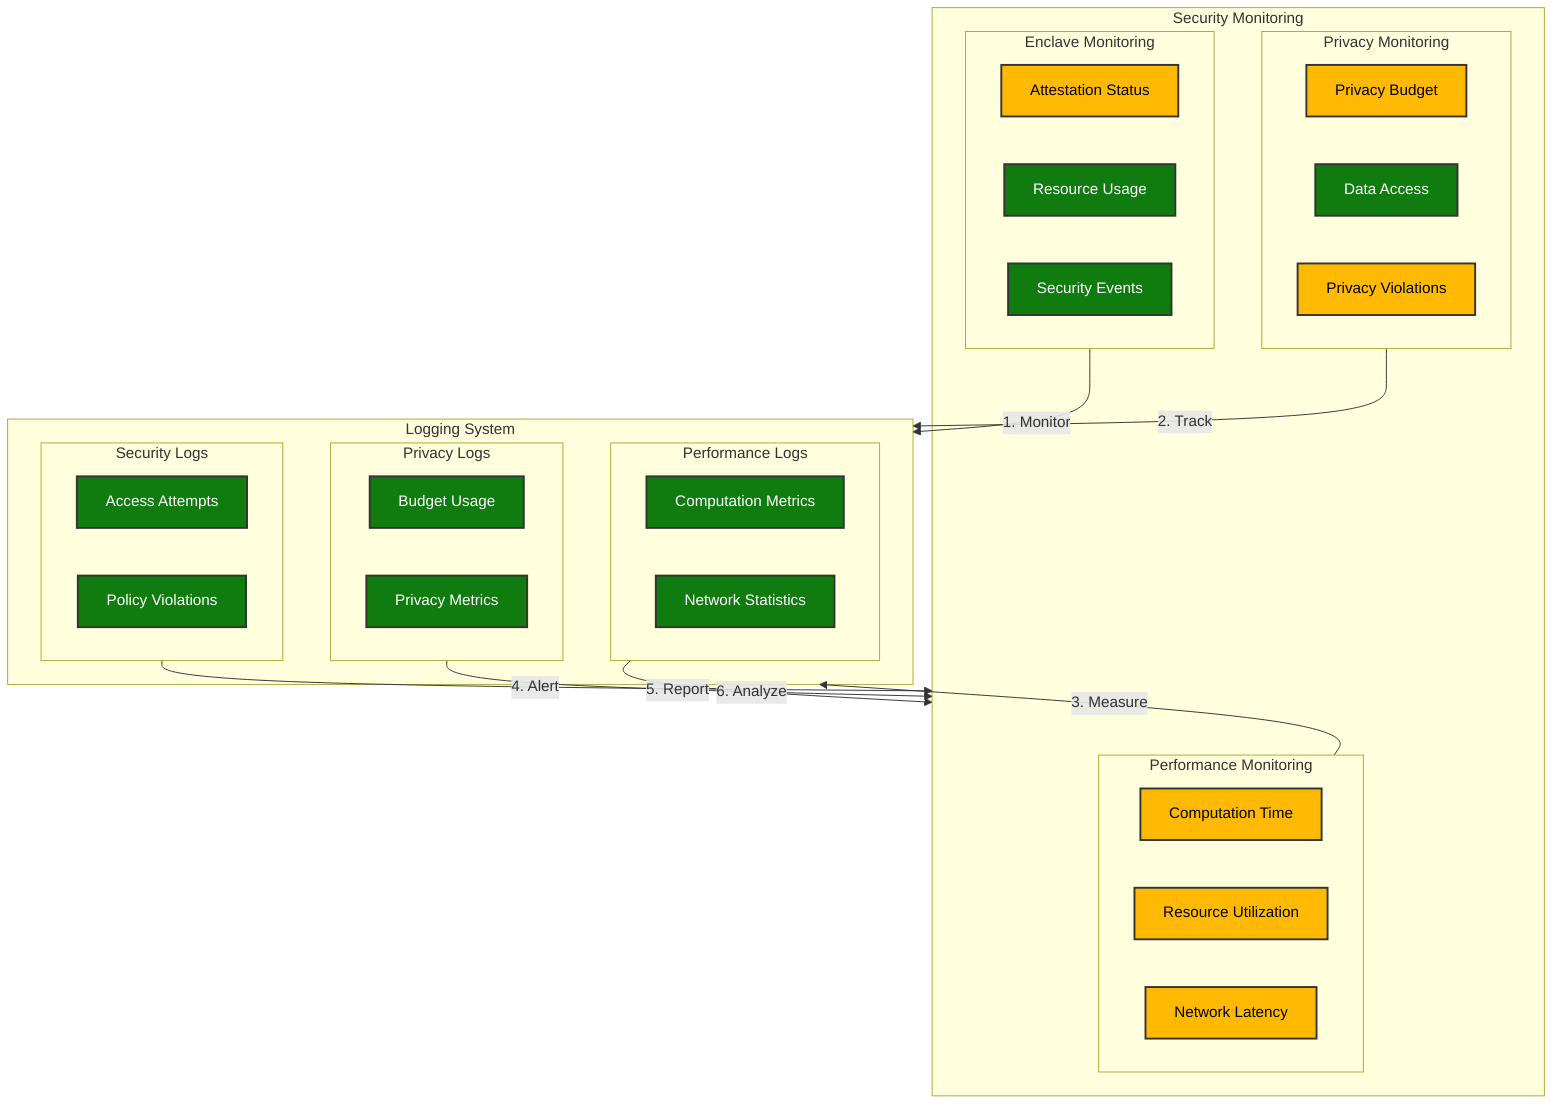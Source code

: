 flowchart TB
    subgraph Monitoring["Security Monitoring"]
        subgraph EnclaveMonitor["Enclave Monitoring"]
            AttestStatus[Attestation Status]
            ResourceUsage[Resource Usage]
            SecurityEvents[Security Events]
        end

        subgraph PrivacyMonitor["Privacy Monitoring"]
            BudgetTracking[Privacy Budget]
            DataAccess[Data Access]
            PrivacyViolations[Privacy Violations]
        end

        subgraph PerfMonitor["Performance Monitoring"]
            CompTime[Computation Time]
            ResourceUtil[Resource Utilization]
            NetworkLatency[Network Latency]
        end
    end

    subgraph Logging["Logging System"]
        subgraph SecurityLogs["Security Logs"]
            AccessAttempts[Access Attempts]
            SecurityEvents[Security Events]
            PolicyViolations[Policy Violations]
        end

        subgraph PrivacyLogs["Privacy Logs"]
            BudgetUsage[Budget Usage]
            DataAccess[Data Access]
            PrivacyMetrics[Privacy Metrics]
        end

        subgraph PerfLogs["Performance Logs"]
            CompMetrics[Computation Metrics]
            ResourceUsage[Resource Usage]
            NetworkStats[Network Statistics]
        end
    end

    EnclaveMonitor --> |1. Monitor|Logging
    PrivacyMonitor --> |2. Track|Logging
    PerfMonitor --> |3. Measure|Logging

    SecurityLogs --> |4. Alert|Monitoring
    PrivacyLogs --> |5. Report|Monitoring
    PerfLogs --> |6. Analyze|Monitoring

    classDef monitor fill:#FFB900,stroke:#333,stroke-width:2px,color:black
    classDef logging fill:#107C10,stroke:#333,stroke-width:2px,color:white

    class AttestStatus,ResourceUsage,SecurityEvents,BudgetTracking,DataAccess,PrivacyViolations,CompTime,ResourceUtil,NetworkLatency monitor
    class AccessAttempts,SecurityEvents,PolicyViolations,BudgetUsage,DataAccess,PrivacyMetrics,CompMetrics,ResourceUsage,NetworkStats logging